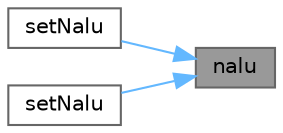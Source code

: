 digraph "nalu"
{
 // LATEX_PDF_SIZE
  bgcolor="transparent";
  edge [fontname=Helvetica,fontsize=10,labelfontname=Helvetica,labelfontsize=10];
  node [fontname=Helvetica,fontsize=10,shape=box,height=0.2,width=0.4];
  rankdir="RL";
  Node1 [id="Node000001",label="nalu",height=0.2,width=0.4,color="gray40", fillcolor="grey60", style="filled", fontcolor="black",tooltip="获取 NAL 单元"];
  Node1 -> Node2 [id="edge1_Node000001_Node000002",dir="back",color="steelblue1",style="solid",tooltip=" "];
  Node2 [id="Node000002",label="setNalu",height=0.2,width=0.4,color="grey40", fillcolor="white", style="filled",URL="$class_video_encoded_frame.html#a403cf6f4a773c023a56b40fd2ee1eaf3",tooltip="设置 NAL 单元"];
  Node1 -> Node3 [id="edge2_Node000001_Node000003",dir="back",color="steelblue1",style="solid",tooltip=" "];
  Node3 [id="Node000003",label="setNalu",height=0.2,width=0.4,color="grey40", fillcolor="white", style="filled",URL="$class_video_encoded_frame.html#a5f3dc3ef4cf63c671fee594187671ec5",tooltip="设置 NAL 单元（从缓冲区）"];
}
